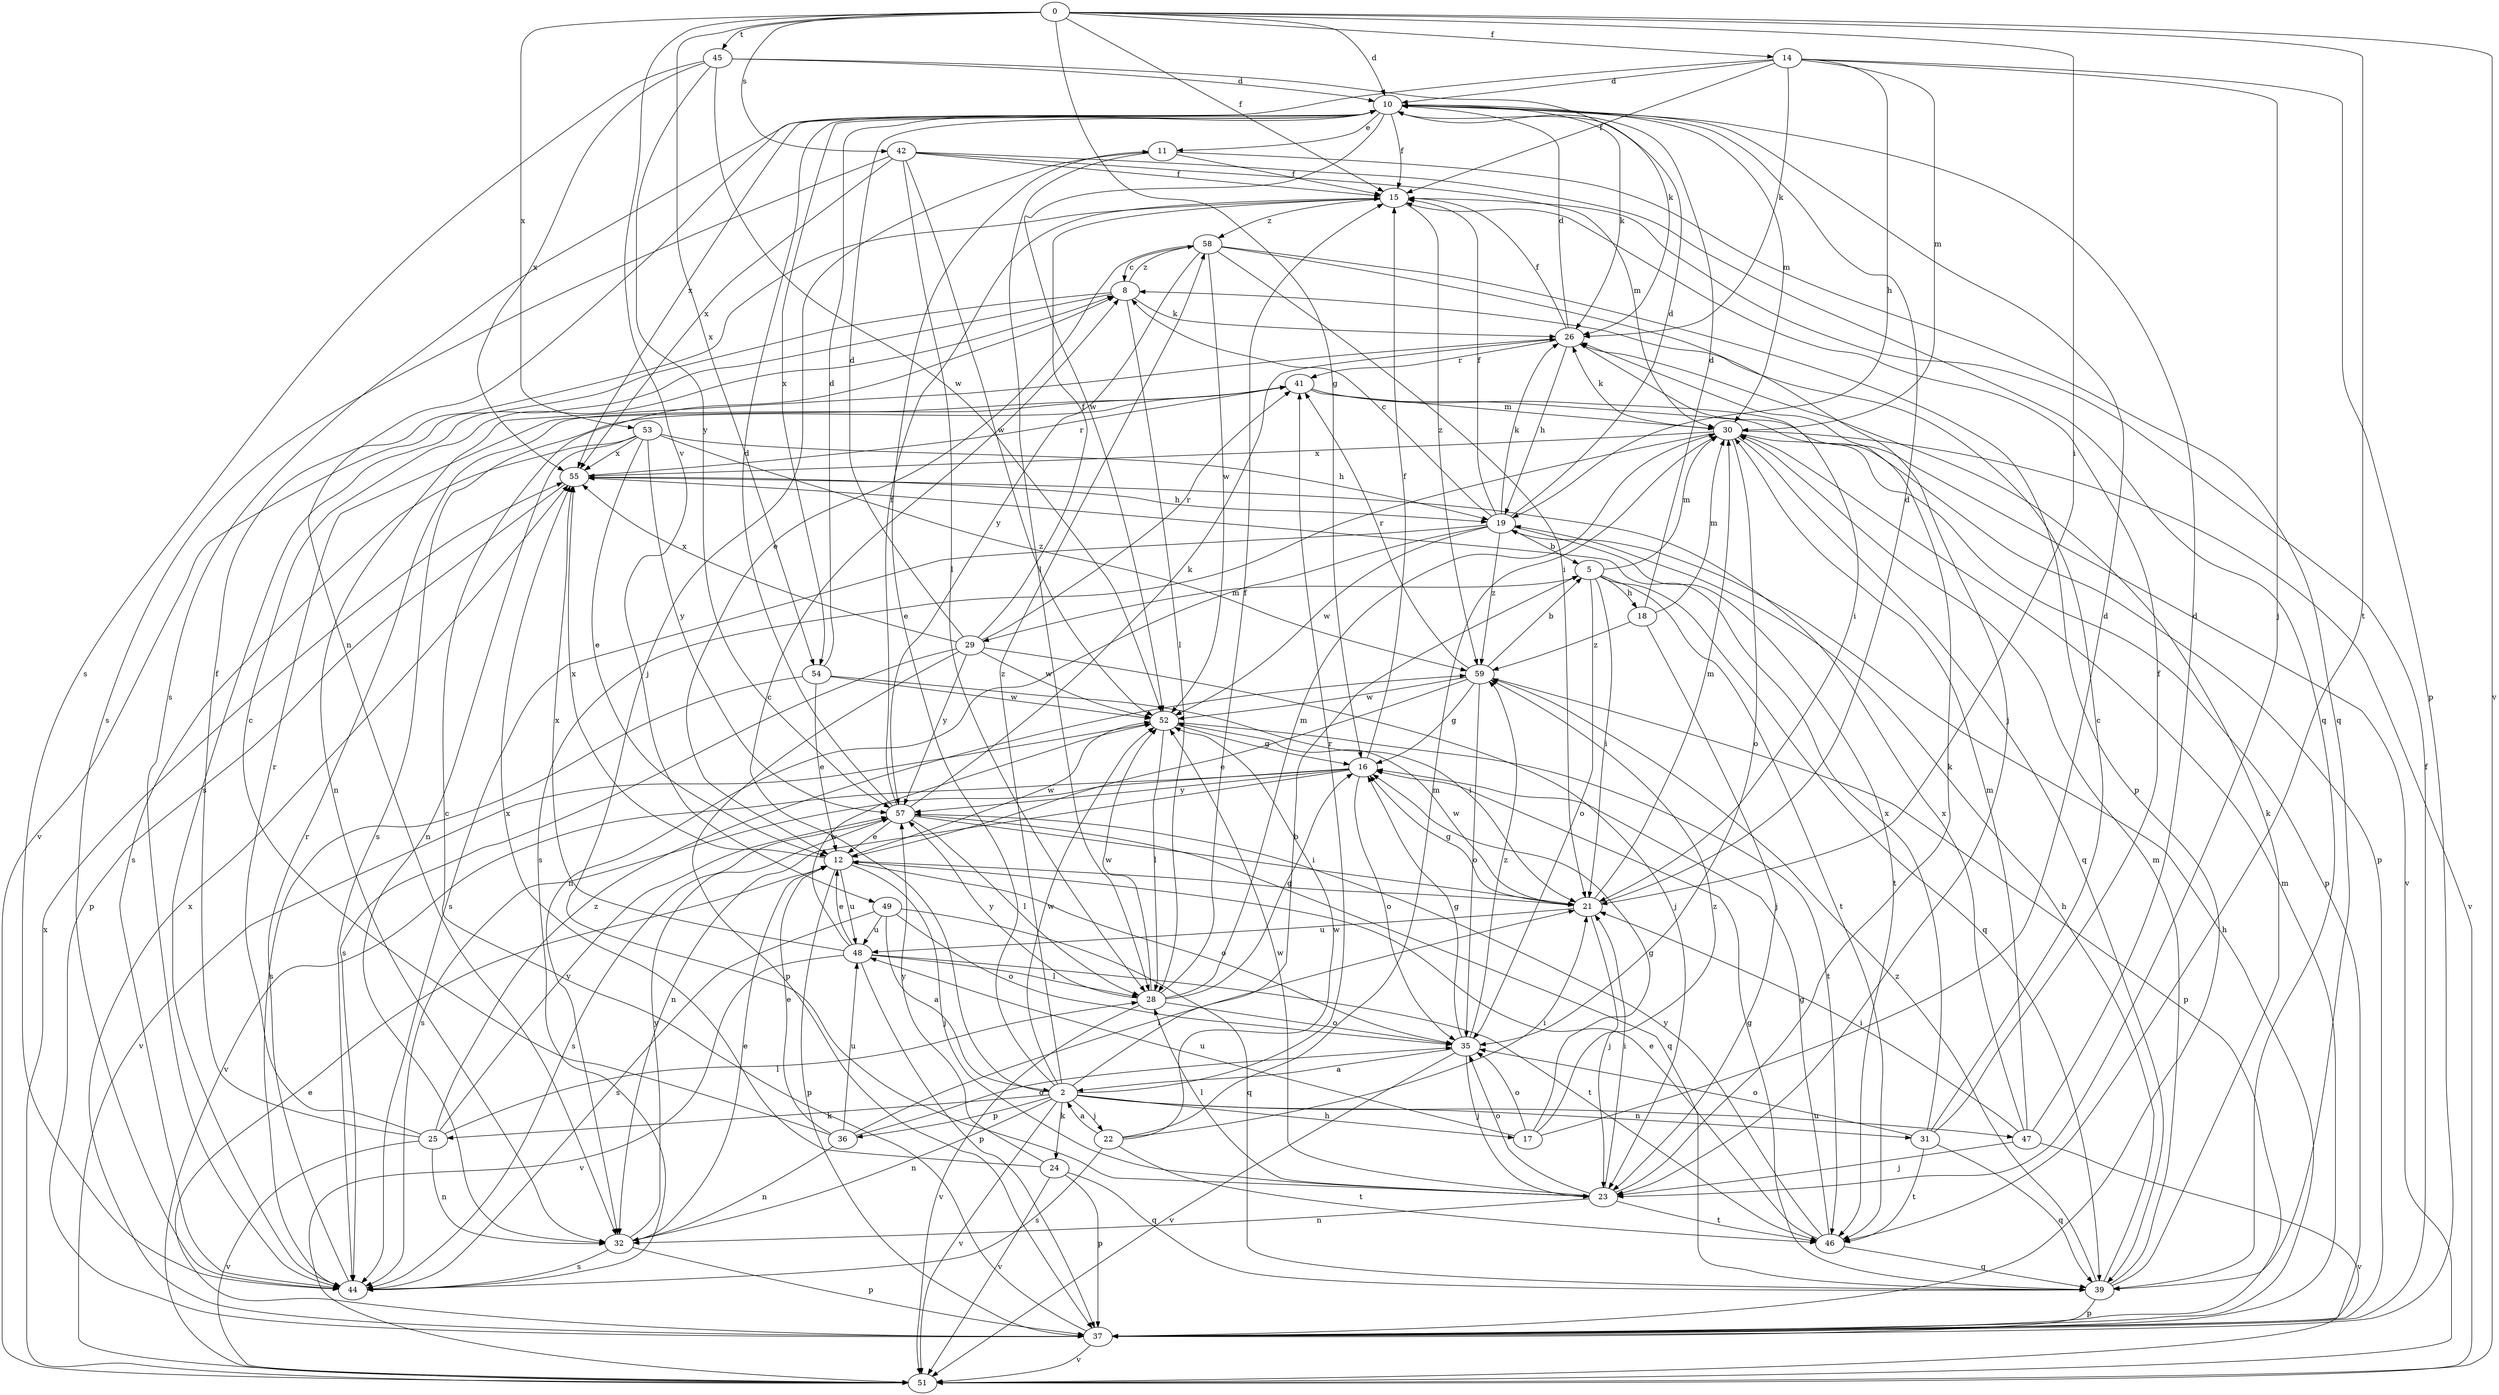 strict digraph  {
0;
2;
5;
8;
10;
11;
12;
14;
15;
16;
17;
18;
19;
21;
22;
23;
24;
25;
26;
28;
29;
30;
31;
32;
35;
36;
37;
39;
41;
42;
44;
45;
46;
47;
48;
49;
51;
52;
53;
54;
55;
57;
58;
59;
0 -> 10  [label=d];
0 -> 14  [label=f];
0 -> 15  [label=f];
0 -> 16  [label=g];
0 -> 21  [label=i];
0 -> 42  [label=s];
0 -> 45  [label=t];
0 -> 46  [label=t];
0 -> 49  [label=v];
0 -> 51  [label=v];
0 -> 53  [label=x];
0 -> 54  [label=x];
2 -> 5  [label=b];
2 -> 8  [label=c];
2 -> 11  [label=e];
2 -> 17  [label=h];
2 -> 22  [label=j];
2 -> 24  [label=k];
2 -> 25  [label=k];
2 -> 31  [label=n];
2 -> 32  [label=n];
2 -> 36  [label=p];
2 -> 41  [label=r];
2 -> 47  [label=u];
2 -> 51  [label=v];
2 -> 52  [label=w];
2 -> 58  [label=z];
5 -> 18  [label=h];
5 -> 21  [label=i];
5 -> 29  [label=m];
5 -> 30  [label=m];
5 -> 35  [label=o];
5 -> 39  [label=q];
5 -> 46  [label=t];
8 -> 26  [label=k];
8 -> 28  [label=l];
8 -> 44  [label=s];
8 -> 51  [label=v];
8 -> 58  [label=z];
10 -> 11  [label=e];
10 -> 15  [label=f];
10 -> 26  [label=k];
10 -> 30  [label=m];
10 -> 44  [label=s];
10 -> 52  [label=w];
10 -> 54  [label=x];
10 -> 55  [label=x];
11 -> 15  [label=f];
11 -> 23  [label=j];
11 -> 28  [label=l];
11 -> 39  [label=q];
12 -> 21  [label=i];
12 -> 23  [label=j];
12 -> 35  [label=o];
12 -> 37  [label=p];
12 -> 48  [label=u];
12 -> 52  [label=w];
12 -> 55  [label=x];
14 -> 10  [label=d];
14 -> 15  [label=f];
14 -> 19  [label=h];
14 -> 23  [label=j];
14 -> 26  [label=k];
14 -> 30  [label=m];
14 -> 32  [label=n];
14 -> 37  [label=p];
15 -> 58  [label=z];
15 -> 59  [label=z];
16 -> 15  [label=f];
16 -> 32  [label=n];
16 -> 35  [label=o];
16 -> 44  [label=s];
16 -> 51  [label=v];
16 -> 57  [label=y];
17 -> 10  [label=d];
17 -> 16  [label=g];
17 -> 35  [label=o];
17 -> 48  [label=u];
17 -> 59  [label=z];
18 -> 10  [label=d];
18 -> 23  [label=j];
18 -> 30  [label=m];
18 -> 59  [label=z];
19 -> 5  [label=b];
19 -> 8  [label=c];
19 -> 10  [label=d];
19 -> 15  [label=f];
19 -> 26  [label=k];
19 -> 32  [label=n];
19 -> 44  [label=s];
19 -> 46  [label=t];
19 -> 52  [label=w];
19 -> 59  [label=z];
21 -> 10  [label=d];
21 -> 16  [label=g];
21 -> 23  [label=j];
21 -> 30  [label=m];
21 -> 48  [label=u];
21 -> 52  [label=w];
22 -> 2  [label=a];
22 -> 21  [label=i];
22 -> 30  [label=m];
22 -> 44  [label=s];
22 -> 46  [label=t];
22 -> 52  [label=w];
23 -> 21  [label=i];
23 -> 26  [label=k];
23 -> 28  [label=l];
23 -> 32  [label=n];
23 -> 35  [label=o];
23 -> 46  [label=t];
23 -> 52  [label=w];
24 -> 37  [label=p];
24 -> 39  [label=q];
24 -> 51  [label=v];
24 -> 55  [label=x];
24 -> 57  [label=y];
25 -> 15  [label=f];
25 -> 28  [label=l];
25 -> 32  [label=n];
25 -> 41  [label=r];
25 -> 51  [label=v];
25 -> 57  [label=y];
25 -> 59  [label=z];
26 -> 10  [label=d];
26 -> 15  [label=f];
26 -> 19  [label=h];
26 -> 21  [label=i];
26 -> 32  [label=n];
26 -> 41  [label=r];
28 -> 15  [label=f];
28 -> 16  [label=g];
28 -> 30  [label=m];
28 -> 35  [label=o];
28 -> 51  [label=v];
28 -> 52  [label=w];
28 -> 57  [label=y];
29 -> 10  [label=d];
29 -> 15  [label=f];
29 -> 23  [label=j];
29 -> 37  [label=p];
29 -> 41  [label=r];
29 -> 44  [label=s];
29 -> 52  [label=w];
29 -> 55  [label=x];
29 -> 57  [label=y];
30 -> 26  [label=k];
30 -> 35  [label=o];
30 -> 37  [label=p];
30 -> 39  [label=q];
30 -> 44  [label=s];
30 -> 51  [label=v];
30 -> 55  [label=x];
31 -> 8  [label=c];
31 -> 15  [label=f];
31 -> 35  [label=o];
31 -> 39  [label=q];
31 -> 46  [label=t];
31 -> 55  [label=x];
32 -> 12  [label=e];
32 -> 37  [label=p];
32 -> 44  [label=s];
32 -> 57  [label=y];
35 -> 2  [label=a];
35 -> 16  [label=g];
35 -> 23  [label=j];
35 -> 51  [label=v];
35 -> 59  [label=z];
36 -> 8  [label=c];
36 -> 12  [label=e];
36 -> 21  [label=i];
36 -> 32  [label=n];
36 -> 35  [label=o];
36 -> 48  [label=u];
37 -> 8  [label=c];
37 -> 12  [label=e];
37 -> 15  [label=f];
37 -> 19  [label=h];
37 -> 30  [label=m];
37 -> 51  [label=v];
37 -> 55  [label=x];
39 -> 16  [label=g];
39 -> 19  [label=h];
39 -> 26  [label=k];
39 -> 30  [label=m];
39 -> 37  [label=p];
39 -> 59  [label=z];
41 -> 30  [label=m];
41 -> 37  [label=p];
41 -> 44  [label=s];
41 -> 51  [label=v];
42 -> 15  [label=f];
42 -> 28  [label=l];
42 -> 30  [label=m];
42 -> 39  [label=q];
42 -> 44  [label=s];
42 -> 52  [label=w];
42 -> 55  [label=x];
44 -> 41  [label=r];
45 -> 10  [label=d];
45 -> 26  [label=k];
45 -> 44  [label=s];
45 -> 52  [label=w];
45 -> 55  [label=x];
45 -> 57  [label=y];
46 -> 12  [label=e];
46 -> 16  [label=g];
46 -> 39  [label=q];
46 -> 57  [label=y];
47 -> 10  [label=d];
47 -> 21  [label=i];
47 -> 23  [label=j];
47 -> 30  [label=m];
47 -> 51  [label=v];
47 -> 55  [label=x];
48 -> 12  [label=e];
48 -> 28  [label=l];
48 -> 37  [label=p];
48 -> 46  [label=t];
48 -> 51  [label=v];
48 -> 52  [label=w];
48 -> 55  [label=x];
49 -> 2  [label=a];
49 -> 35  [label=o];
49 -> 39  [label=q];
49 -> 44  [label=s];
49 -> 48  [label=u];
51 -> 55  [label=x];
52 -> 16  [label=g];
52 -> 28  [label=l];
52 -> 46  [label=t];
52 -> 51  [label=v];
53 -> 12  [label=e];
53 -> 19  [label=h];
53 -> 32  [label=n];
53 -> 44  [label=s];
53 -> 55  [label=x];
53 -> 57  [label=y];
53 -> 59  [label=z];
54 -> 10  [label=d];
54 -> 12  [label=e];
54 -> 21  [label=i];
54 -> 44  [label=s];
54 -> 52  [label=w];
55 -> 19  [label=h];
55 -> 37  [label=p];
55 -> 41  [label=r];
57 -> 10  [label=d];
57 -> 12  [label=e];
57 -> 15  [label=f];
57 -> 21  [label=i];
57 -> 26  [label=k];
57 -> 28  [label=l];
57 -> 39  [label=q];
57 -> 44  [label=s];
58 -> 8  [label=c];
58 -> 12  [label=e];
58 -> 21  [label=i];
58 -> 23  [label=j];
58 -> 37  [label=p];
58 -> 52  [label=w];
58 -> 57  [label=y];
59 -> 5  [label=b];
59 -> 12  [label=e];
59 -> 16  [label=g];
59 -> 35  [label=o];
59 -> 37  [label=p];
59 -> 41  [label=r];
59 -> 52  [label=w];
}
